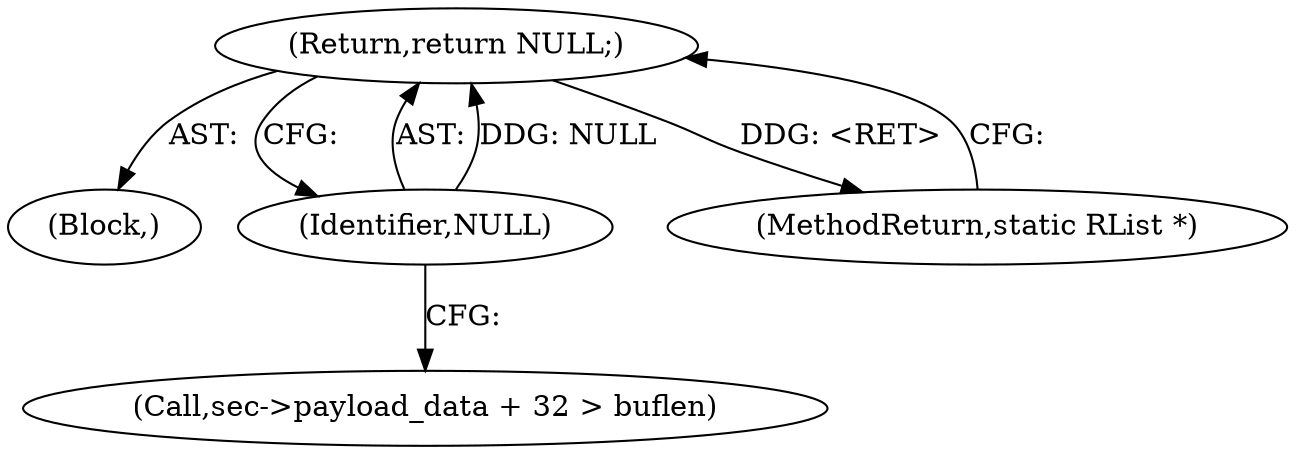 digraph "1_radare2_d2632f6483a3ceb5d8e0a5fb11142c51c43978b4_2@del" {
"1000129" [label="(Return,return NULL;)"];
"1000130" [label="(Identifier,NULL)"];
"1000130" [label="(Identifier,NULL)"];
"1000129" [label="(Return,return NULL;)"];
"1000128" [label="(Block,)"];
"1000121" [label="(Call,sec->payload_data + 32 > buflen)"];
"1000279" [label="(MethodReturn,static RList *)"];
"1000129" -> "1000128"  [label="AST: "];
"1000129" -> "1000130"  [label="CFG: "];
"1000130" -> "1000129"  [label="AST: "];
"1000279" -> "1000129"  [label="CFG: "];
"1000129" -> "1000279"  [label="DDG: <RET>"];
"1000130" -> "1000129"  [label="DDG: NULL"];
"1000130" -> "1000121"  [label="CFG: "];
}
